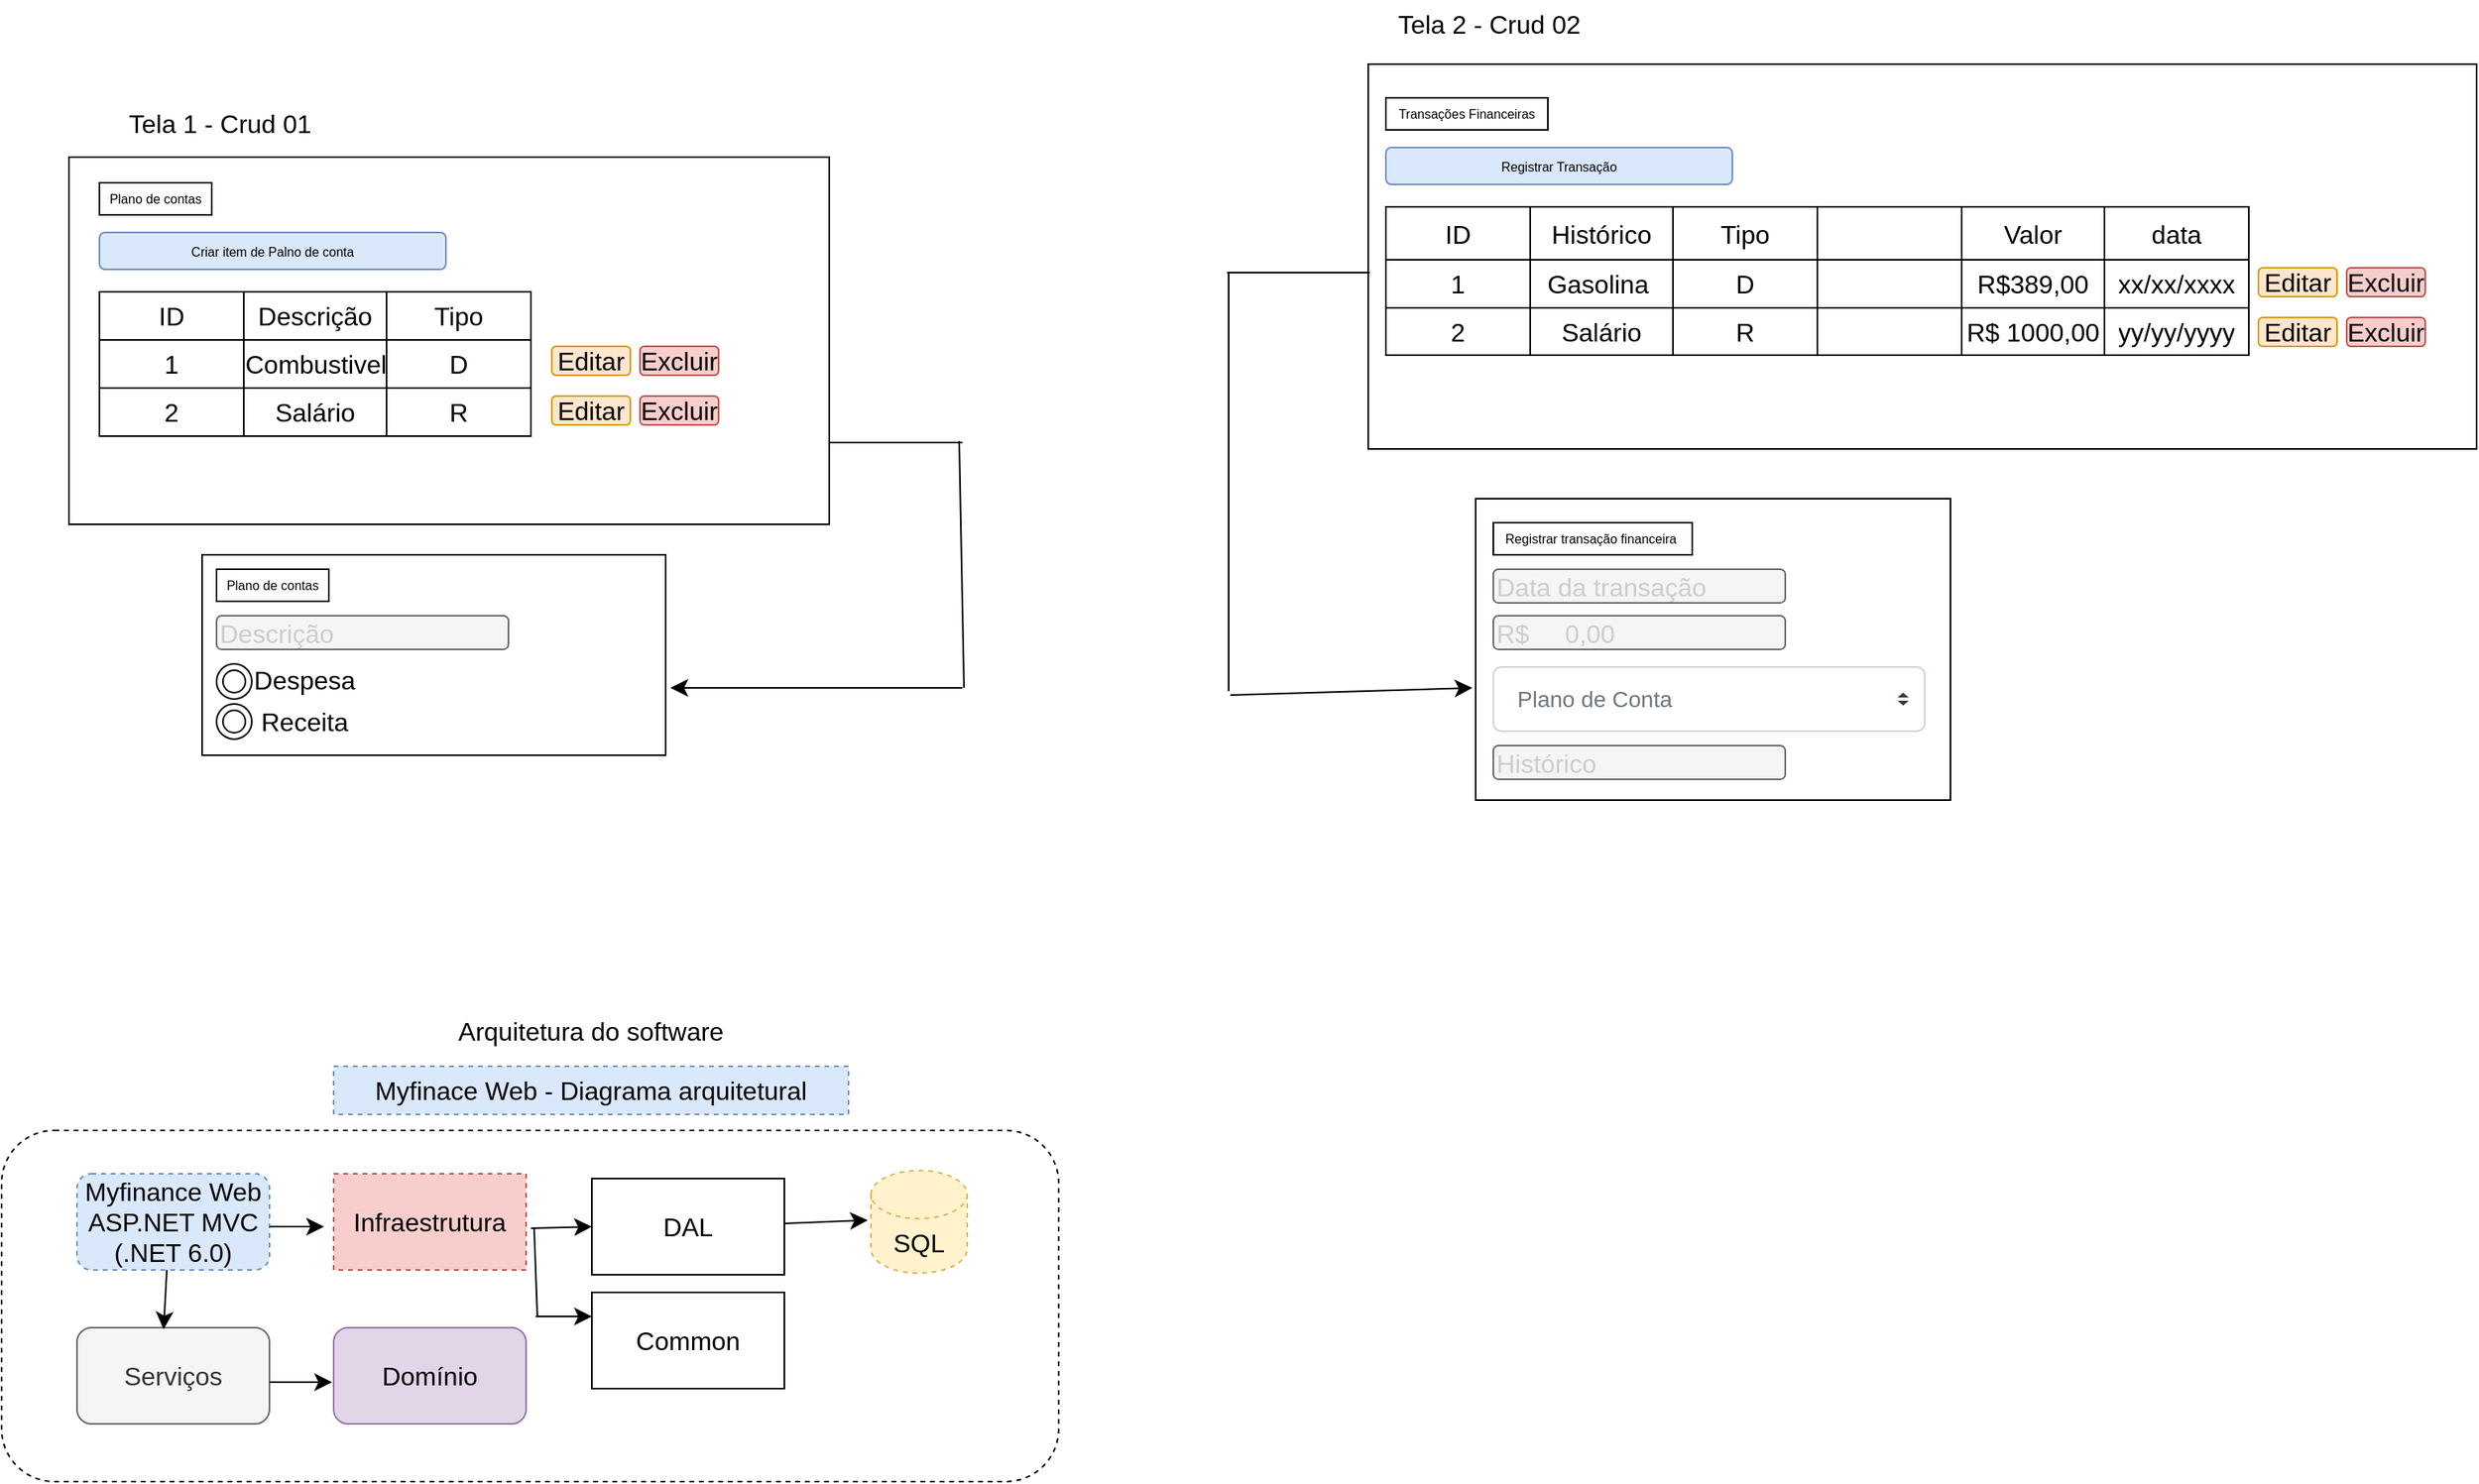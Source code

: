 <mxfile version="22.1.5" type="github">
  <diagram name="Página-1" id="bxvynTs7vyTyOahjGOtV">
    <mxGraphModel dx="1514" dy="1052" grid="0" gridSize="10" guides="1" tooltips="1" connect="1" arrows="1" fold="1" page="0" pageScale="1" pageWidth="827" pageHeight="1169" math="0" shadow="0">
      <root>
        <mxCell id="0" />
        <mxCell id="1" parent="0" />
        <mxCell id="HXcUSBCyM4X6-Kzy9UrR-1" value="" style="rounded=0;whiteSpace=wrap;html=1;fontSize=16;direction=west;" vertex="1" parent="1">
          <mxGeometry x="-17" y="-156" width="474" height="229" as="geometry" />
        </mxCell>
        <mxCell id="HXcUSBCyM4X6-Kzy9UrR-2" value="Plano de contas" style="text;html=1;strokeColor=black;fillColor=none;align=center;verticalAlign=middle;whiteSpace=wrap;rounded=0;fontSize=8;" vertex="1" parent="1">
          <mxGeometry x="2" y="-140" width="70" height="20" as="geometry" />
        </mxCell>
        <mxCell id="HXcUSBCyM4X6-Kzy9UrR-4" value="Criar item de Palno de conta" style="rounded=1;whiteSpace=wrap;html=1;fontSize=8;fillColor=#dae8fc;strokeColor=#6c8ebf;" vertex="1" parent="1">
          <mxGeometry x="2" y="-109" width="216" height="23" as="geometry" />
        </mxCell>
        <mxCell id="HXcUSBCyM4X6-Kzy9UrR-7" value="" style="shape=table;startSize=0;container=1;collapsible=0;childLayout=tableLayout;fontSize=16;" vertex="1" parent="1">
          <mxGeometry x="2" y="-72" width="269" height="90" as="geometry" />
        </mxCell>
        <mxCell id="HXcUSBCyM4X6-Kzy9UrR-8" value="" style="shape=tableRow;horizontal=0;startSize=0;swimlaneHead=0;swimlaneBody=0;strokeColor=inherit;top=0;left=0;bottom=0;right=0;collapsible=0;dropTarget=0;fillColor=none;points=[[0,0.5],[1,0.5]];portConstraint=eastwest;fontSize=16;" vertex="1" parent="HXcUSBCyM4X6-Kzy9UrR-7">
          <mxGeometry width="269" height="30" as="geometry" />
        </mxCell>
        <mxCell id="HXcUSBCyM4X6-Kzy9UrR-9" value="ID" style="shape=partialRectangle;html=1;whiteSpace=wrap;connectable=0;strokeColor=inherit;overflow=hidden;fillColor=none;top=0;left=0;bottom=0;right=0;pointerEvents=1;fontSize=16;" vertex="1" parent="HXcUSBCyM4X6-Kzy9UrR-8">
          <mxGeometry width="90" height="30" as="geometry">
            <mxRectangle width="90" height="30" as="alternateBounds" />
          </mxGeometry>
        </mxCell>
        <mxCell id="HXcUSBCyM4X6-Kzy9UrR-10" value="Descrição" style="shape=partialRectangle;html=1;whiteSpace=wrap;connectable=0;strokeColor=inherit;overflow=hidden;fillColor=none;top=0;left=0;bottom=0;right=0;pointerEvents=1;fontSize=16;" vertex="1" parent="HXcUSBCyM4X6-Kzy9UrR-8">
          <mxGeometry x="90" width="89" height="30" as="geometry">
            <mxRectangle width="89" height="30" as="alternateBounds" />
          </mxGeometry>
        </mxCell>
        <mxCell id="HXcUSBCyM4X6-Kzy9UrR-11" value="Tipo" style="shape=partialRectangle;html=1;whiteSpace=wrap;connectable=0;strokeColor=inherit;overflow=hidden;fillColor=none;top=0;left=0;bottom=0;right=0;pointerEvents=1;fontSize=16;" vertex="1" parent="HXcUSBCyM4X6-Kzy9UrR-8">
          <mxGeometry x="179" width="90" height="30" as="geometry">
            <mxRectangle width="90" height="30" as="alternateBounds" />
          </mxGeometry>
        </mxCell>
        <mxCell id="HXcUSBCyM4X6-Kzy9UrR-12" value="" style="shape=tableRow;horizontal=0;startSize=0;swimlaneHead=0;swimlaneBody=0;strokeColor=inherit;top=0;left=0;bottom=0;right=0;collapsible=0;dropTarget=0;fillColor=none;points=[[0,0.5],[1,0.5]];portConstraint=eastwest;fontSize=16;" vertex="1" parent="HXcUSBCyM4X6-Kzy9UrR-7">
          <mxGeometry y="30" width="269" height="30" as="geometry" />
        </mxCell>
        <mxCell id="HXcUSBCyM4X6-Kzy9UrR-13" value="1" style="shape=partialRectangle;html=1;whiteSpace=wrap;connectable=0;strokeColor=inherit;overflow=hidden;fillColor=none;top=0;left=0;bottom=0;right=0;pointerEvents=1;fontSize=16;" vertex="1" parent="HXcUSBCyM4X6-Kzy9UrR-12">
          <mxGeometry width="90" height="30" as="geometry">
            <mxRectangle width="90" height="30" as="alternateBounds" />
          </mxGeometry>
        </mxCell>
        <mxCell id="HXcUSBCyM4X6-Kzy9UrR-14" value="Combustivel" style="shape=partialRectangle;html=1;whiteSpace=wrap;connectable=0;strokeColor=inherit;overflow=hidden;fillColor=none;top=0;left=0;bottom=0;right=0;pointerEvents=1;fontSize=16;" vertex="1" parent="HXcUSBCyM4X6-Kzy9UrR-12">
          <mxGeometry x="90" width="89" height="30" as="geometry">
            <mxRectangle width="89" height="30" as="alternateBounds" />
          </mxGeometry>
        </mxCell>
        <mxCell id="HXcUSBCyM4X6-Kzy9UrR-15" value="D" style="shape=partialRectangle;html=1;whiteSpace=wrap;connectable=0;strokeColor=inherit;overflow=hidden;fillColor=none;top=0;left=0;bottom=0;right=0;pointerEvents=1;fontSize=16;" vertex="1" parent="HXcUSBCyM4X6-Kzy9UrR-12">
          <mxGeometry x="179" width="90" height="30" as="geometry">
            <mxRectangle width="90" height="30" as="alternateBounds" />
          </mxGeometry>
        </mxCell>
        <mxCell id="HXcUSBCyM4X6-Kzy9UrR-16" value="" style="shape=tableRow;horizontal=0;startSize=0;swimlaneHead=0;swimlaneBody=0;strokeColor=inherit;top=0;left=0;bottom=0;right=0;collapsible=0;dropTarget=0;fillColor=none;points=[[0,0.5],[1,0.5]];portConstraint=eastwest;fontSize=16;" vertex="1" parent="HXcUSBCyM4X6-Kzy9UrR-7">
          <mxGeometry y="60" width="269" height="30" as="geometry" />
        </mxCell>
        <mxCell id="HXcUSBCyM4X6-Kzy9UrR-17" value="2" style="shape=partialRectangle;html=1;whiteSpace=wrap;connectable=0;strokeColor=inherit;overflow=hidden;fillColor=none;top=0;left=0;bottom=0;right=0;pointerEvents=1;fontSize=16;" vertex="1" parent="HXcUSBCyM4X6-Kzy9UrR-16">
          <mxGeometry width="90" height="30" as="geometry">
            <mxRectangle width="90" height="30" as="alternateBounds" />
          </mxGeometry>
        </mxCell>
        <mxCell id="HXcUSBCyM4X6-Kzy9UrR-18" value="Salário" style="shape=partialRectangle;html=1;whiteSpace=wrap;connectable=0;strokeColor=inherit;overflow=hidden;fillColor=none;top=0;left=0;bottom=0;right=0;pointerEvents=1;fontSize=16;" vertex="1" parent="HXcUSBCyM4X6-Kzy9UrR-16">
          <mxGeometry x="90" width="89" height="30" as="geometry">
            <mxRectangle width="89" height="30" as="alternateBounds" />
          </mxGeometry>
        </mxCell>
        <mxCell id="HXcUSBCyM4X6-Kzy9UrR-19" value="R" style="shape=partialRectangle;html=1;whiteSpace=wrap;connectable=0;strokeColor=inherit;overflow=hidden;fillColor=none;top=0;left=0;bottom=0;right=0;pointerEvents=1;fontSize=16;" vertex="1" parent="HXcUSBCyM4X6-Kzy9UrR-16">
          <mxGeometry x="179" width="90" height="30" as="geometry">
            <mxRectangle width="90" height="30" as="alternateBounds" />
          </mxGeometry>
        </mxCell>
        <mxCell id="HXcUSBCyM4X6-Kzy9UrR-20" value="Editar" style="rounded=1;whiteSpace=wrap;html=1;fontSize=16;fillColor=#ffe6cc;strokeColor=#d79b00;" vertex="1" parent="1">
          <mxGeometry x="284" y="-38" width="49" height="18" as="geometry" />
        </mxCell>
        <mxCell id="HXcUSBCyM4X6-Kzy9UrR-22" value="Editar" style="rounded=1;whiteSpace=wrap;html=1;fontSize=16;fillColor=#ffe6cc;strokeColor=#d79b00;" vertex="1" parent="1">
          <mxGeometry x="284" y="-7" width="49" height="18" as="geometry" />
        </mxCell>
        <mxCell id="HXcUSBCyM4X6-Kzy9UrR-24" value="Excluir" style="rounded=1;whiteSpace=wrap;html=1;fontSize=16;fillColor=#f8cecc;strokeColor=#b85450;" vertex="1" parent="1">
          <mxGeometry x="339" y="-38" width="49" height="18" as="geometry" />
        </mxCell>
        <mxCell id="HXcUSBCyM4X6-Kzy9UrR-25" value="Excluir" style="rounded=1;whiteSpace=wrap;html=1;fontSize=16;fillColor=#f8cecc;strokeColor=#b85450;" vertex="1" parent="1">
          <mxGeometry x="339" y="-7" width="49" height="18" as="geometry" />
        </mxCell>
        <mxCell id="HXcUSBCyM4X6-Kzy9UrR-26" value="" style="rounded=0;whiteSpace=wrap;html=1;fontSize=16;" vertex="1" parent="1">
          <mxGeometry x="66" y="92" width="289" height="125" as="geometry" />
        </mxCell>
        <mxCell id="HXcUSBCyM4X6-Kzy9UrR-27" value="Plano de contas" style="text;html=1;strokeColor=black;fillColor=none;align=center;verticalAlign=middle;whiteSpace=wrap;rounded=0;fontSize=8;" vertex="1" parent="1">
          <mxGeometry x="75" y="101" width="70" height="20" as="geometry" />
        </mxCell>
        <mxCell id="HXcUSBCyM4X6-Kzy9UrR-28" value="&lt;font color=&quot;#cccccc&quot;&gt;Descrição&lt;/font&gt;" style="rounded=1;whiteSpace=wrap;html=1;fontSize=16;align=left;strokeColor=#666666;fillColor=#f5f5f5;fontColor=#333333;" vertex="1" parent="1">
          <mxGeometry x="75" y="130" width="182" height="21" as="geometry" />
        </mxCell>
        <mxCell id="HXcUSBCyM4X6-Kzy9UrR-29" value="" style="ellipse;shape=doubleEllipse;whiteSpace=wrap;html=1;aspect=fixed;fontSize=16;" vertex="1" parent="1">
          <mxGeometry x="75" y="160" width="22" height="22" as="geometry" />
        </mxCell>
        <mxCell id="HXcUSBCyM4X6-Kzy9UrR-30" value="" style="ellipse;shape=doubleEllipse;whiteSpace=wrap;html=1;aspect=fixed;fontSize=16;" vertex="1" parent="1">
          <mxGeometry x="75" y="185" width="22" height="22" as="geometry" />
        </mxCell>
        <mxCell id="HXcUSBCyM4X6-Kzy9UrR-31" value="Despesa" style="text;strokeColor=none;fillColor=none;html=1;align=center;verticalAlign=middle;whiteSpace=wrap;rounded=0;fontSize=16;" vertex="1" parent="1">
          <mxGeometry x="100" y="155" width="60" height="30" as="geometry" />
        </mxCell>
        <mxCell id="HXcUSBCyM4X6-Kzy9UrR-32" value="Receita" style="text;strokeColor=none;fillColor=none;html=1;align=center;verticalAlign=middle;whiteSpace=wrap;rounded=0;fontSize=16;" vertex="1" parent="1">
          <mxGeometry x="100" y="181" width="60" height="30" as="geometry" />
        </mxCell>
        <mxCell id="HXcUSBCyM4X6-Kzy9UrR-36" value="" style="endArrow=none;html=1;rounded=0;fontSize=12;startSize=8;endSize=8;curved=1;" edge="1" parent="1">
          <mxGeometry width="50" height="50" relative="1" as="geometry">
            <mxPoint x="457" y="22" as="sourcePoint" />
            <mxPoint x="540" y="22" as="targetPoint" />
          </mxGeometry>
        </mxCell>
        <mxCell id="HXcUSBCyM4X6-Kzy9UrR-38" value="" style="endArrow=none;html=1;rounded=0;fontSize=12;startSize=8;endSize=8;curved=1;" edge="1" parent="1">
          <mxGeometry width="50" height="50" relative="1" as="geometry">
            <mxPoint x="538" y="21" as="sourcePoint" />
            <mxPoint x="541" y="175" as="targetPoint" />
          </mxGeometry>
        </mxCell>
        <mxCell id="HXcUSBCyM4X6-Kzy9UrR-39" value="" style="endArrow=classic;html=1;rounded=0;fontSize=12;startSize=8;endSize=8;curved=1;" edge="1" parent="1">
          <mxGeometry width="50" height="50" relative="1" as="geometry">
            <mxPoint x="540" y="175" as="sourcePoint" />
            <mxPoint x="358" y="175" as="targetPoint" />
          </mxGeometry>
        </mxCell>
        <mxCell id="HXcUSBCyM4X6-Kzy9UrR-41" value="Transações Financeiras" style="text;html=1;strokeColor=black;fillColor=none;align=center;verticalAlign=middle;whiteSpace=wrap;rounded=0;fontSize=8;" vertex="1" parent="1">
          <mxGeometry x="804" y="-193" width="101" height="20" as="geometry" />
        </mxCell>
        <mxCell id="HXcUSBCyM4X6-Kzy9UrR-42" value="Registrar Transação" style="rounded=1;whiteSpace=wrap;html=1;fontSize=8;fillColor=#dae8fc;strokeColor=#6c8ebf;" vertex="1" parent="1">
          <mxGeometry x="804" y="-162" width="216" height="23" as="geometry" />
        </mxCell>
        <mxCell id="HXcUSBCyM4X6-Kzy9UrR-43" value="" style="shape=table;startSize=0;container=1;collapsible=0;childLayout=tableLayout;fontSize=16;" vertex="1" parent="1">
          <mxGeometry x="804" y="-125" width="269" height="92.5" as="geometry" />
        </mxCell>
        <mxCell id="HXcUSBCyM4X6-Kzy9UrR-44" value="" style="shape=tableRow;horizontal=0;startSize=0;swimlaneHead=0;swimlaneBody=0;strokeColor=inherit;top=0;left=0;bottom=0;right=0;collapsible=0;dropTarget=0;fillColor=none;points=[[0,0.5],[1,0.5]];portConstraint=eastwest;fontSize=16;" vertex="1" parent="HXcUSBCyM4X6-Kzy9UrR-43">
          <mxGeometry width="269" height="33" as="geometry" />
        </mxCell>
        <mxCell id="HXcUSBCyM4X6-Kzy9UrR-45" value="ID" style="shape=partialRectangle;html=1;whiteSpace=wrap;connectable=0;strokeColor=inherit;overflow=hidden;fillColor=none;top=0;left=0;bottom=0;right=0;pointerEvents=1;fontSize=16;" vertex="1" parent="HXcUSBCyM4X6-Kzy9UrR-44">
          <mxGeometry width="90" height="33" as="geometry">
            <mxRectangle width="90" height="33" as="alternateBounds" />
          </mxGeometry>
        </mxCell>
        <mxCell id="HXcUSBCyM4X6-Kzy9UrR-46" value="Histórico" style="shape=partialRectangle;html=1;whiteSpace=wrap;connectable=0;strokeColor=inherit;overflow=hidden;fillColor=none;top=0;left=0;bottom=0;right=0;pointerEvents=1;fontSize=16;" vertex="1" parent="HXcUSBCyM4X6-Kzy9UrR-44">
          <mxGeometry x="90" width="89" height="33" as="geometry">
            <mxRectangle width="89" height="33" as="alternateBounds" />
          </mxGeometry>
        </mxCell>
        <mxCell id="HXcUSBCyM4X6-Kzy9UrR-47" value="Tipo" style="shape=partialRectangle;html=1;whiteSpace=wrap;connectable=0;strokeColor=inherit;overflow=hidden;fillColor=none;top=0;left=0;bottom=0;right=0;pointerEvents=1;fontSize=16;" vertex="1" parent="HXcUSBCyM4X6-Kzy9UrR-44">
          <mxGeometry x="179" width="90" height="33" as="geometry">
            <mxRectangle width="90" height="33" as="alternateBounds" />
          </mxGeometry>
        </mxCell>
        <mxCell id="HXcUSBCyM4X6-Kzy9UrR-48" value="" style="shape=tableRow;horizontal=0;startSize=0;swimlaneHead=0;swimlaneBody=0;strokeColor=inherit;top=0;left=0;bottom=0;right=0;collapsible=0;dropTarget=0;fillColor=none;points=[[0,0.5],[1,0.5]];portConstraint=eastwest;fontSize=16;" vertex="1" parent="HXcUSBCyM4X6-Kzy9UrR-43">
          <mxGeometry y="33" width="269" height="30" as="geometry" />
        </mxCell>
        <mxCell id="HXcUSBCyM4X6-Kzy9UrR-49" value="1" style="shape=partialRectangle;html=1;whiteSpace=wrap;connectable=0;strokeColor=inherit;overflow=hidden;fillColor=none;top=0;left=0;bottom=0;right=0;pointerEvents=1;fontSize=16;" vertex="1" parent="HXcUSBCyM4X6-Kzy9UrR-48">
          <mxGeometry width="90" height="30" as="geometry">
            <mxRectangle width="90" height="30" as="alternateBounds" />
          </mxGeometry>
        </mxCell>
        <mxCell id="HXcUSBCyM4X6-Kzy9UrR-50" value="Gasolina&amp;nbsp;" style="shape=partialRectangle;html=1;whiteSpace=wrap;connectable=0;strokeColor=inherit;overflow=hidden;fillColor=none;top=0;left=0;bottom=0;right=0;pointerEvents=1;fontSize=16;" vertex="1" parent="HXcUSBCyM4X6-Kzy9UrR-48">
          <mxGeometry x="90" width="89" height="30" as="geometry">
            <mxRectangle width="89" height="30" as="alternateBounds" />
          </mxGeometry>
        </mxCell>
        <mxCell id="HXcUSBCyM4X6-Kzy9UrR-51" value="D" style="shape=partialRectangle;html=1;whiteSpace=wrap;connectable=0;strokeColor=inherit;overflow=hidden;fillColor=none;top=0;left=0;bottom=0;right=0;pointerEvents=1;fontSize=16;" vertex="1" parent="HXcUSBCyM4X6-Kzy9UrR-48">
          <mxGeometry x="179" width="90" height="30" as="geometry">
            <mxRectangle width="90" height="30" as="alternateBounds" />
          </mxGeometry>
        </mxCell>
        <mxCell id="HXcUSBCyM4X6-Kzy9UrR-52" value="" style="shape=tableRow;horizontal=0;startSize=0;swimlaneHead=0;swimlaneBody=0;strokeColor=inherit;top=0;left=0;bottom=0;right=0;collapsible=0;dropTarget=0;fillColor=none;points=[[0,0.5],[1,0.5]];portConstraint=eastwest;fontSize=16;" vertex="1" parent="HXcUSBCyM4X6-Kzy9UrR-43">
          <mxGeometry y="63" width="269" height="30" as="geometry" />
        </mxCell>
        <mxCell id="HXcUSBCyM4X6-Kzy9UrR-53" value="2" style="shape=partialRectangle;html=1;whiteSpace=wrap;connectable=0;strokeColor=inherit;overflow=hidden;fillColor=none;top=0;left=0;bottom=0;right=0;pointerEvents=1;fontSize=16;" vertex="1" parent="HXcUSBCyM4X6-Kzy9UrR-52">
          <mxGeometry width="90" height="30" as="geometry">
            <mxRectangle width="90" height="30" as="alternateBounds" />
          </mxGeometry>
        </mxCell>
        <mxCell id="HXcUSBCyM4X6-Kzy9UrR-54" value="Salário" style="shape=partialRectangle;html=1;whiteSpace=wrap;connectable=0;strokeColor=inherit;overflow=hidden;fillColor=none;top=0;left=0;bottom=0;right=0;pointerEvents=1;fontSize=16;" vertex="1" parent="HXcUSBCyM4X6-Kzy9UrR-52">
          <mxGeometry x="90" width="89" height="30" as="geometry">
            <mxRectangle width="89" height="30" as="alternateBounds" />
          </mxGeometry>
        </mxCell>
        <mxCell id="HXcUSBCyM4X6-Kzy9UrR-55" value="R" style="shape=partialRectangle;html=1;whiteSpace=wrap;connectable=0;strokeColor=inherit;overflow=hidden;fillColor=none;top=0;left=0;bottom=0;right=0;pointerEvents=1;fontSize=16;" vertex="1" parent="HXcUSBCyM4X6-Kzy9UrR-52">
          <mxGeometry x="179" width="90" height="30" as="geometry">
            <mxRectangle width="90" height="30" as="alternateBounds" />
          </mxGeometry>
        </mxCell>
        <mxCell id="HXcUSBCyM4X6-Kzy9UrR-56" value="Editar" style="rounded=1;whiteSpace=wrap;html=1;fontSize=16;fillColor=#ffe6cc;strokeColor=#d79b00;" vertex="1" parent="1">
          <mxGeometry x="1348" y="-87" width="49" height="18" as="geometry" />
        </mxCell>
        <mxCell id="HXcUSBCyM4X6-Kzy9UrR-57" value="Editar" style="rounded=1;whiteSpace=wrap;html=1;fontSize=16;fillColor=#ffe6cc;strokeColor=#d79b00;" vertex="1" parent="1">
          <mxGeometry x="1348" y="-56" width="49" height="18" as="geometry" />
        </mxCell>
        <mxCell id="HXcUSBCyM4X6-Kzy9UrR-58" value="Excluir" style="rounded=1;whiteSpace=wrap;html=1;fontSize=16;fillColor=#f8cecc;strokeColor=#b85450;" vertex="1" parent="1">
          <mxGeometry x="1403" y="-87" width="49" height="18" as="geometry" />
        </mxCell>
        <mxCell id="HXcUSBCyM4X6-Kzy9UrR-59" value="Excluir" style="rounded=1;whiteSpace=wrap;html=1;fontSize=16;fillColor=#f8cecc;strokeColor=#b85450;" vertex="1" parent="1">
          <mxGeometry x="1403" y="-56" width="49" height="18" as="geometry" />
        </mxCell>
        <mxCell id="HXcUSBCyM4X6-Kzy9UrR-87" value="" style="shape=table;startSize=0;container=1;collapsible=0;childLayout=tableLayout;fontSize=16;" vertex="1" parent="1">
          <mxGeometry x="1073" y="-125" width="269" height="92.5" as="geometry" />
        </mxCell>
        <mxCell id="HXcUSBCyM4X6-Kzy9UrR-88" value="" style="shape=tableRow;horizontal=0;startSize=0;swimlaneHead=0;swimlaneBody=0;strokeColor=inherit;top=0;left=0;bottom=0;right=0;collapsible=0;dropTarget=0;fillColor=none;points=[[0,0.5],[1,0.5]];portConstraint=eastwest;fontSize=16;" vertex="1" parent="HXcUSBCyM4X6-Kzy9UrR-87">
          <mxGeometry width="269" height="33" as="geometry" />
        </mxCell>
        <mxCell id="HXcUSBCyM4X6-Kzy9UrR-89" value="" style="shape=partialRectangle;html=1;whiteSpace=wrap;connectable=0;strokeColor=inherit;overflow=hidden;fillColor=none;top=0;left=0;bottom=0;right=0;pointerEvents=1;fontSize=16;" vertex="1" parent="HXcUSBCyM4X6-Kzy9UrR-88">
          <mxGeometry width="90" height="33" as="geometry">
            <mxRectangle width="90" height="33" as="alternateBounds" />
          </mxGeometry>
        </mxCell>
        <mxCell id="HXcUSBCyM4X6-Kzy9UrR-90" value="Valor" style="shape=partialRectangle;html=1;whiteSpace=wrap;connectable=0;strokeColor=inherit;overflow=hidden;fillColor=none;top=0;left=0;bottom=0;right=0;pointerEvents=1;fontSize=16;" vertex="1" parent="HXcUSBCyM4X6-Kzy9UrR-88">
          <mxGeometry x="90" width="89" height="33" as="geometry">
            <mxRectangle width="89" height="33" as="alternateBounds" />
          </mxGeometry>
        </mxCell>
        <mxCell id="HXcUSBCyM4X6-Kzy9UrR-91" value="data" style="shape=partialRectangle;html=1;whiteSpace=wrap;connectable=0;strokeColor=inherit;overflow=hidden;fillColor=none;top=0;left=0;bottom=0;right=0;pointerEvents=1;fontSize=16;" vertex="1" parent="HXcUSBCyM4X6-Kzy9UrR-88">
          <mxGeometry x="179" width="90" height="33" as="geometry">
            <mxRectangle width="90" height="33" as="alternateBounds" />
          </mxGeometry>
        </mxCell>
        <mxCell id="HXcUSBCyM4X6-Kzy9UrR-92" value="" style="shape=tableRow;horizontal=0;startSize=0;swimlaneHead=0;swimlaneBody=0;strokeColor=inherit;top=0;left=0;bottom=0;right=0;collapsible=0;dropTarget=0;fillColor=none;points=[[0,0.5],[1,0.5]];portConstraint=eastwest;fontSize=16;" vertex="1" parent="HXcUSBCyM4X6-Kzy9UrR-87">
          <mxGeometry y="33" width="269" height="30" as="geometry" />
        </mxCell>
        <mxCell id="HXcUSBCyM4X6-Kzy9UrR-93" value="" style="shape=partialRectangle;html=1;whiteSpace=wrap;connectable=0;strokeColor=inherit;overflow=hidden;fillColor=none;top=0;left=0;bottom=0;right=0;pointerEvents=1;fontSize=16;" vertex="1" parent="HXcUSBCyM4X6-Kzy9UrR-92">
          <mxGeometry width="90" height="30" as="geometry">
            <mxRectangle width="90" height="30" as="alternateBounds" />
          </mxGeometry>
        </mxCell>
        <mxCell id="HXcUSBCyM4X6-Kzy9UrR-94" value="R$389,00" style="shape=partialRectangle;html=1;whiteSpace=wrap;connectable=0;strokeColor=inherit;overflow=hidden;fillColor=none;top=0;left=0;bottom=0;right=0;pointerEvents=1;fontSize=16;" vertex="1" parent="HXcUSBCyM4X6-Kzy9UrR-92">
          <mxGeometry x="90" width="89" height="30" as="geometry">
            <mxRectangle width="89" height="30" as="alternateBounds" />
          </mxGeometry>
        </mxCell>
        <mxCell id="HXcUSBCyM4X6-Kzy9UrR-95" value="xx/xx/xxxx" style="shape=partialRectangle;html=1;whiteSpace=wrap;connectable=0;strokeColor=inherit;overflow=hidden;fillColor=none;top=0;left=0;bottom=0;right=0;pointerEvents=1;fontSize=16;" vertex="1" parent="HXcUSBCyM4X6-Kzy9UrR-92">
          <mxGeometry x="179" width="90" height="30" as="geometry">
            <mxRectangle width="90" height="30" as="alternateBounds" />
          </mxGeometry>
        </mxCell>
        <mxCell id="HXcUSBCyM4X6-Kzy9UrR-96" value="" style="shape=tableRow;horizontal=0;startSize=0;swimlaneHead=0;swimlaneBody=0;strokeColor=inherit;top=0;left=0;bottom=0;right=0;collapsible=0;dropTarget=0;fillColor=none;points=[[0,0.5],[1,0.5]];portConstraint=eastwest;fontSize=16;" vertex="1" parent="HXcUSBCyM4X6-Kzy9UrR-87">
          <mxGeometry y="63" width="269" height="30" as="geometry" />
        </mxCell>
        <mxCell id="HXcUSBCyM4X6-Kzy9UrR-97" value="" style="shape=partialRectangle;html=1;whiteSpace=wrap;connectable=0;strokeColor=inherit;overflow=hidden;fillColor=none;top=0;left=0;bottom=0;right=0;pointerEvents=1;fontSize=16;" vertex="1" parent="HXcUSBCyM4X6-Kzy9UrR-96">
          <mxGeometry width="90" height="30" as="geometry">
            <mxRectangle width="90" height="30" as="alternateBounds" />
          </mxGeometry>
        </mxCell>
        <mxCell id="HXcUSBCyM4X6-Kzy9UrR-98" value="R$ 1000,00" style="shape=partialRectangle;html=1;whiteSpace=wrap;connectable=0;strokeColor=inherit;overflow=hidden;fillColor=none;top=0;left=0;bottom=0;right=0;pointerEvents=1;fontSize=16;" vertex="1" parent="HXcUSBCyM4X6-Kzy9UrR-96">
          <mxGeometry x="90" width="89" height="30" as="geometry">
            <mxRectangle width="89" height="30" as="alternateBounds" />
          </mxGeometry>
        </mxCell>
        <mxCell id="HXcUSBCyM4X6-Kzy9UrR-99" value="yy/yy/yyyy" style="shape=partialRectangle;html=1;whiteSpace=wrap;connectable=0;strokeColor=inherit;overflow=hidden;fillColor=none;top=0;left=0;bottom=0;right=0;pointerEvents=1;fontSize=16;" vertex="1" parent="HXcUSBCyM4X6-Kzy9UrR-96">
          <mxGeometry x="179" width="90" height="30" as="geometry">
            <mxRectangle width="90" height="30" as="alternateBounds" />
          </mxGeometry>
        </mxCell>
        <mxCell id="HXcUSBCyM4X6-Kzy9UrR-101" value="Registrar transação financeira&amp;nbsp;" style="text;html=1;strokeColor=black;fillColor=none;align=center;verticalAlign=middle;whiteSpace=wrap;rounded=0;fontSize=8;" vertex="1" parent="1">
          <mxGeometry x="871" y="72" width="124" height="20" as="geometry" />
        </mxCell>
        <mxCell id="HXcUSBCyM4X6-Kzy9UrR-102" value="&lt;font color=&quot;#cccccc&quot;&gt;Data da transação&lt;/font&gt;" style="rounded=1;whiteSpace=wrap;html=1;fontSize=16;align=left;strokeColor=#666666;fillColor=#f5f5f5;fontColor=#333333;" vertex="1" parent="1">
          <mxGeometry x="871" y="101" width="182" height="21" as="geometry" />
        </mxCell>
        <mxCell id="HXcUSBCyM4X6-Kzy9UrR-108" value="&lt;font color=&quot;#cccccc&quot;&gt;R$&amp;nbsp; &amp;nbsp; &amp;nbsp;0,00&lt;/font&gt;" style="rounded=1;whiteSpace=wrap;html=1;fontSize=16;align=left;strokeColor=#666666;fillColor=#f5f5f5;fontColor=#333333;" vertex="1" parent="1">
          <mxGeometry x="871" y="130" width="182" height="21" as="geometry" />
        </mxCell>
        <mxCell id="HXcUSBCyM4X6-Kzy9UrR-109" value="Plano de Conta" style="html=1;shadow=0;dashed=0;shape=mxgraph.bootstrap.rrect;rSize=5;fillColor=#ffffff;strokeColor=#CED4DA;align=left;spacing=15;fontSize=14;fontColor=#6C767D;" vertex="1" parent="1">
          <mxGeometry x="871" y="162" width="269" height="40" as="geometry" />
        </mxCell>
        <mxCell id="HXcUSBCyM4X6-Kzy9UrR-110" value="" style="shape=triangle;direction=south;fillColor=#343A40;strokeColor=none;perimeter=none;fontSize=16;" vertex="1" parent="HXcUSBCyM4X6-Kzy9UrR-109">
          <mxGeometry x="1" y="0.5" width="7" height="3" relative="1" as="geometry">
            <mxPoint x="-17" y="1" as="offset" />
          </mxGeometry>
        </mxCell>
        <mxCell id="HXcUSBCyM4X6-Kzy9UrR-111" value="" style="shape=triangle;direction=north;fillColor=#343A40;strokeColor=none;perimeter=none;fontSize=16;" vertex="1" parent="HXcUSBCyM4X6-Kzy9UrR-109">
          <mxGeometry x="1" y="0.5" width="7" height="3" relative="1" as="geometry">
            <mxPoint x="-17" y="-4" as="offset" />
          </mxGeometry>
        </mxCell>
        <mxCell id="HXcUSBCyM4X6-Kzy9UrR-112" value="&lt;font color=&quot;#cccccc&quot;&gt;Histórico&lt;/font&gt;" style="rounded=1;whiteSpace=wrap;html=1;fontSize=16;align=left;strokeColor=#666666;fillColor=#f5f5f5;fontColor=#333333;" vertex="1" parent="1">
          <mxGeometry x="871" y="211" width="182" height="21" as="geometry" />
        </mxCell>
        <mxCell id="HXcUSBCyM4X6-Kzy9UrR-114" value="" style="rounded=0;whiteSpace=wrap;html=1;fontSize=16;fillColor=none;" vertex="1" parent="1">
          <mxGeometry x="860" y="57" width="296" height="188" as="geometry" />
        </mxCell>
        <mxCell id="HXcUSBCyM4X6-Kzy9UrR-115" value="" style="endArrow=none;html=1;rounded=0;fontSize=12;startSize=8;endSize=8;curved=1;" edge="1" parent="1">
          <mxGeometry width="50" height="50" relative="1" as="geometry">
            <mxPoint x="705" y="-84" as="sourcePoint" />
            <mxPoint x="794" y="-84" as="targetPoint" />
          </mxGeometry>
        </mxCell>
        <mxCell id="HXcUSBCyM4X6-Kzy9UrR-122" value="" style="endArrow=none;html=1;rounded=0;fontSize=12;startSize=8;endSize=8;curved=1;" edge="1" parent="1">
          <mxGeometry width="50" height="50" relative="1" as="geometry">
            <mxPoint x="706" y="177" as="sourcePoint" />
            <mxPoint x="706" y="-84" as="targetPoint" />
          </mxGeometry>
        </mxCell>
        <mxCell id="HXcUSBCyM4X6-Kzy9UrR-123" value="" style="endArrow=classic;html=1;rounded=0;fontSize=12;startSize=8;endSize=8;curved=1;entryX=-0.007;entryY=0.628;entryDx=0;entryDy=0;entryPerimeter=0;" edge="1" parent="1" target="HXcUSBCyM4X6-Kzy9UrR-114">
          <mxGeometry width="50" height="50" relative="1" as="geometry">
            <mxPoint x="707" y="179.5" as="sourcePoint" />
            <mxPoint x="757" y="129.5" as="targetPoint" />
          </mxGeometry>
        </mxCell>
        <mxCell id="HXcUSBCyM4X6-Kzy9UrR-124" value="" style="rounded=0;whiteSpace=wrap;html=1;fontSize=16;fillColor=none;" vertex="1" parent="1">
          <mxGeometry x="793" y="-214" width="691" height="240" as="geometry" />
        </mxCell>
        <mxCell id="HXcUSBCyM4X6-Kzy9UrR-125" value="Tela 1 - Crud 01&amp;nbsp;" style="text;strokeColor=none;fillColor=none;html=1;align=center;verticalAlign=middle;whiteSpace=wrap;rounded=0;fontSize=16;" vertex="1" parent="1">
          <mxGeometry x="-17" y="-192" width="193" height="30" as="geometry" />
        </mxCell>
        <mxCell id="HXcUSBCyM4X6-Kzy9UrR-126" value="Tela 2 - Crud 02" style="text;strokeColor=none;fillColor=none;html=1;align=center;verticalAlign=middle;whiteSpace=wrap;rounded=0;fontSize=16;" vertex="1" parent="1">
          <mxGeometry x="765" y="-254" width="207" height="30" as="geometry" />
        </mxCell>
        <mxCell id="HXcUSBCyM4X6-Kzy9UrR-127" value="Arquitetura do software" style="text;strokeColor=none;fillColor=none;html=1;align=center;verticalAlign=middle;whiteSpace=wrap;rounded=0;fontSize=16;" vertex="1" parent="1">
          <mxGeometry x="212" y="374" width="193" height="30" as="geometry" />
        </mxCell>
        <mxCell id="HXcUSBCyM4X6-Kzy9UrR-128" value="Myfinace Web - Diagrama arquitetural" style="text;html=1;strokeColor=#6c8ebf;fillColor=#dae8fc;align=center;verticalAlign=middle;whiteSpace=wrap;rounded=0;fontSize=16;fillStyle=auto;dashed=1;" vertex="1" parent="1">
          <mxGeometry x="148" y="411" width="321" height="30" as="geometry" />
        </mxCell>
        <mxCell id="HXcUSBCyM4X6-Kzy9UrR-129" value="Myfinance Web&lt;br&gt;ASP.NET MVC&lt;br&gt;(.NET 6.0)" style="rounded=1;whiteSpace=wrap;html=1;fontSize=16;fillColor=#dae8fc;strokeColor=#6c8ebf;dashed=1;" vertex="1" parent="1">
          <mxGeometry x="-12" y="478" width="120" height="60" as="geometry" />
        </mxCell>
        <mxCell id="HXcUSBCyM4X6-Kzy9UrR-130" value="Infraestrutura" style="rounded=0;whiteSpace=wrap;html=1;fontSize=16;fillColor=#f8cecc;strokeColor=#b85450;dashed=1;" vertex="1" parent="1">
          <mxGeometry x="148" y="478" width="120" height="60" as="geometry" />
        </mxCell>
        <mxCell id="HXcUSBCyM4X6-Kzy9UrR-131" value="Serviços" style="rounded=1;whiteSpace=wrap;html=1;fontSize=16;fillColor=#f5f5f5;fontColor=#333333;strokeColor=#666666;" vertex="1" parent="1">
          <mxGeometry x="-12" y="574" width="120" height="60" as="geometry" />
        </mxCell>
        <mxCell id="HXcUSBCyM4X6-Kzy9UrR-132" value="Domínio" style="rounded=1;whiteSpace=wrap;html=1;fontSize=16;fillColor=#e1d5e7;strokeColor=#9673a6;" vertex="1" parent="1">
          <mxGeometry x="148" y="574" width="120" height="60" as="geometry" />
        </mxCell>
        <mxCell id="HXcUSBCyM4X6-Kzy9UrR-133" value="" style="endArrow=classic;html=1;rounded=0;fontSize=12;startSize=8;endSize=8;curved=1;entryX=-0.05;entryY=0.55;entryDx=0;entryDy=0;entryPerimeter=0;" edge="1" parent="1" target="HXcUSBCyM4X6-Kzy9UrR-130">
          <mxGeometry width="50" height="50" relative="1" as="geometry">
            <mxPoint x="108" y="511" as="sourcePoint" />
            <mxPoint x="158" y="461" as="targetPoint" />
          </mxGeometry>
        </mxCell>
        <mxCell id="HXcUSBCyM4X6-Kzy9UrR-134" value="" style="endArrow=classic;html=1;rounded=0;fontSize=12;startSize=8;endSize=8;curved=1;entryX=0.45;entryY=0.017;entryDx=0;entryDy=0;entryPerimeter=0;" edge="1" parent="1" target="HXcUSBCyM4X6-Kzy9UrR-131">
          <mxGeometry width="50" height="50" relative="1" as="geometry">
            <mxPoint x="44" y="538" as="sourcePoint" />
            <mxPoint x="94" y="488" as="targetPoint" />
          </mxGeometry>
        </mxCell>
        <mxCell id="HXcUSBCyM4X6-Kzy9UrR-135" value="" style="endArrow=classic;html=1;rounded=0;fontSize=12;startSize=8;endSize=8;curved=1;" edge="1" parent="1">
          <mxGeometry width="50" height="50" relative="1" as="geometry">
            <mxPoint x="108" y="608" as="sourcePoint" />
            <mxPoint x="147" y="608" as="targetPoint" />
          </mxGeometry>
        </mxCell>
        <mxCell id="HXcUSBCyM4X6-Kzy9UrR-136" value="DAL" style="rounded=0;whiteSpace=wrap;html=1;fontSize=16;" vertex="1" parent="1">
          <mxGeometry x="309" y="481" width="120" height="60" as="geometry" />
        </mxCell>
        <mxCell id="HXcUSBCyM4X6-Kzy9UrR-137" value="Common" style="rounded=0;whiteSpace=wrap;html=1;fontSize=16;" vertex="1" parent="1">
          <mxGeometry x="309" y="552" width="120" height="60" as="geometry" />
        </mxCell>
        <mxCell id="HXcUSBCyM4X6-Kzy9UrR-138" value="" style="endArrow=classic;html=1;rounded=0;fontSize=12;startSize=8;endSize=8;curved=1;entryX=0;entryY=0.5;entryDx=0;entryDy=0;" edge="1" parent="1" target="HXcUSBCyM4X6-Kzy9UrR-136">
          <mxGeometry width="50" height="50" relative="1" as="geometry">
            <mxPoint x="271" y="512" as="sourcePoint" />
            <mxPoint x="321" y="462" as="targetPoint" />
          </mxGeometry>
        </mxCell>
        <mxCell id="HXcUSBCyM4X6-Kzy9UrR-139" value="" style="endArrow=none;html=1;rounded=0;fontSize=12;startSize=8;endSize=8;curved=1;" edge="1" parent="1">
          <mxGeometry width="50" height="50" relative="1" as="geometry">
            <mxPoint x="273" y="512" as="sourcePoint" />
            <mxPoint x="275" y="567" as="targetPoint" />
          </mxGeometry>
        </mxCell>
        <mxCell id="HXcUSBCyM4X6-Kzy9UrR-140" value="" style="endArrow=classic;html=1;rounded=0;fontSize=12;startSize=8;endSize=8;curved=1;entryX=0;entryY=0.25;entryDx=0;entryDy=0;" edge="1" parent="1" target="HXcUSBCyM4X6-Kzy9UrR-137">
          <mxGeometry width="50" height="50" relative="1" as="geometry">
            <mxPoint x="274" y="567" as="sourcePoint" />
            <mxPoint x="319" y="521" as="targetPoint" />
          </mxGeometry>
        </mxCell>
        <mxCell id="HXcUSBCyM4X6-Kzy9UrR-141" value="" style="endArrow=classic;html=1;rounded=0;fontSize=12;startSize=8;endSize=8;curved=1;" edge="1" parent="1">
          <mxGeometry width="50" height="50" relative="1" as="geometry">
            <mxPoint x="429" y="509" as="sourcePoint" />
            <mxPoint x="481" y="507" as="targetPoint" />
          </mxGeometry>
        </mxCell>
        <mxCell id="HXcUSBCyM4X6-Kzy9UrR-142" value="SQL" style="shape=cylinder3;whiteSpace=wrap;html=1;boundedLbl=1;backgroundOutline=1;size=15;fontSize=16;fillColor=#fff2cc;strokeColor=#d6b656;dashed=1;" vertex="1" parent="1">
          <mxGeometry x="483" y="476" width="60" height="64" as="geometry" />
        </mxCell>
        <mxCell id="HXcUSBCyM4X6-Kzy9UrR-143" value="" style="rounded=1;whiteSpace=wrap;html=1;fontSize=16;dashed=1;fillColor=none;" vertex="1" parent="1">
          <mxGeometry x="-59" y="451" width="659" height="219" as="geometry" />
        </mxCell>
        <mxCell id="HXcUSBCyM4X6-Kzy9UrR-144" style="edgeStyle=none;curved=1;rounded=0;orthogonalLoop=1;jettySize=auto;html=1;exitX=0.5;exitY=0;exitDx=0;exitDy=0;fontSize=12;startSize=8;endSize=8;" edge="1" parent="1" source="HXcUSBCyM4X6-Kzy9UrR-143" target="HXcUSBCyM4X6-Kzy9UrR-143">
          <mxGeometry relative="1" as="geometry" />
        </mxCell>
      </root>
    </mxGraphModel>
  </diagram>
</mxfile>
